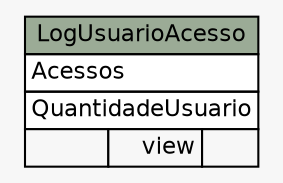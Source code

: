 // dot 2.36.0 on Linux 3.13.0-24-generic
// SchemaSpy rev 590
digraph "LogUsuarioAcesso" {
  graph [
    rankdir="RL"
    bgcolor="#f7f7f7"
    nodesep="0.18"
    ranksep="0.46"
    fontname="Helvetica"
    fontsize="11"
  ];
  node [
    fontname="Helvetica"
    fontsize="11"
    shape="plaintext"
  ];
  edge [
    arrowsize="0.8"
  ];
  "LogUsuarioAcesso" [
    label=<
    <TABLE BORDER="0" CELLBORDER="1" CELLSPACING="0" BGCOLOR="#ffffff">
      <TR><TD COLSPAN="3" BGCOLOR="#9bab96" ALIGN="CENTER">LogUsuarioAcesso</TD></TR>
      <TR><TD PORT="Acessos" COLSPAN="3" ALIGN="LEFT">Acessos</TD></TR>
      <TR><TD PORT="QuantidadeUsuario" COLSPAN="3" ALIGN="LEFT">QuantidadeUsuario</TD></TR>
      <TR><TD ALIGN="LEFT" BGCOLOR="#f7f7f7">  </TD><TD ALIGN="RIGHT" BGCOLOR="#f7f7f7">view</TD><TD ALIGN="RIGHT" BGCOLOR="#f7f7f7">  </TD></TR>
    </TABLE>>
    URL="tables/LogUsuarioAcesso.html"
    tooltip="LogUsuarioAcesso"
  ];
}

